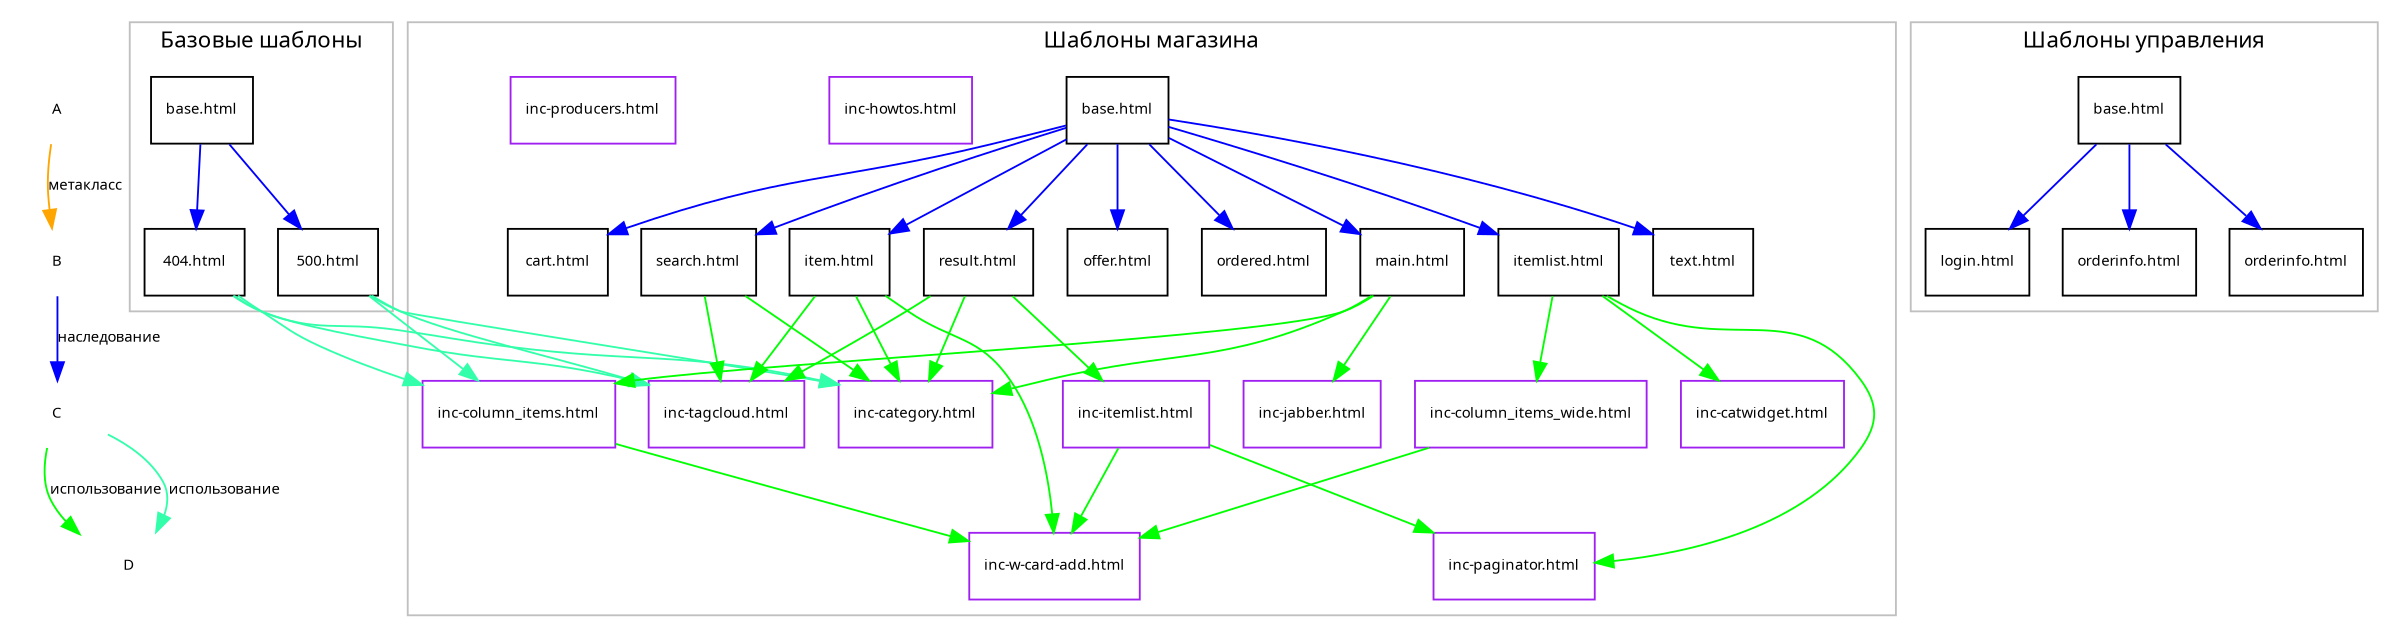 digraph G {
	graph [rankdir = "TB", compound=true, ratio=compress, size="16,10", 
		remincross=true, center=true];
	node [shape=plaintext, fontname="Verdana", fontsize=8];
	edge [arrowsize=1, color=blue, fontname="Verdana", fontsize=8];
	
A -> B [color="orange", label="метакласс"];
B -> C [color="blue", label="наследование"];
C -> D [color="green", label="использование"];
C -> D [color="#33FFAA", label="использование"];

subgraph cluster_main {label="Базовые шаблоны"; labelloc="t"; 
	 fontname="Verdana"; fontsize=12; color="gray"
	 main_base [label="base.html", shape="record"];
	 main_404 [label="404.html", shape="record"];
	 main_500 [label="500.html", shape="record"];

	 main_base -> main_404 [color="blue"];
	 main_base -> main_500 [color="blue"]
};

subgraph cluster_shop {label="Шаблоны магазина"; labelloc="t"; 
	 fontname="Verdana"; fontsize=12; color="gray"
	 shop_base [label="base.html", shape="record"];
	 shop_cart [label="cart.html", shape="record"];
	 shop_inc_category [label="inc-category.html", shape="record", color="purple"];
	 shop_inc_catwidget [label="inc-catwidget.html", shape="record", color="purple"];
	 shop_inc_column_items_wide [label="inc-column_items_wide.html", shape="record", color="purple"];
	 shop_inc_column_items [label="inc-column_items.html", shape="record", color="purple"];
	 shop_inc_howtos [label="inc-howtos.html", shape="record", color="purple"];
	 shop_inc_itemlist [label="inc-itemlist.html", shape="record", color="purple"];
	 shop_inc_jabber [label="inc-jabber.html", shape="record", color="purple"];
	 shop_inc_paginator [label="inc-paginator.html", shape="record", color="purple"];
	 shop_inc_producers [label="inc-producers.html", shape="record", color="purple"];
	 shop_inc_tagcloud [label="inc-tagcloud.html", shape="record", color="purple"];
	 shop_inc_w_cart_add [label="inc-w-card-add.html", shape="record", color="purple"];
	 shop_item [label="item.html", shape="record"];
	 shop_itemlist [label="itemlist.html", shape="record"];
	 shop_main [label="main.html", shape="record"];
	 shop_offer [label="offer.html", shape="record"];
	 shop_ordered [label="ordered.html", shape="record"];
	 shop_result [label="result.html", shape="record"];
	 shop_search [label="search.html", shape="record"];
	 shop_text [label="text.html", shape="record"];

	 shop_base -> shop_cart [color="blue"];
	 shop_base -> shop_item [color="blue"];
	 shop_base -> shop_itemlist [color="blue"];
	 shop_base -> shop_main [color="blue"];
	 shop_base -> shop_offer [color="blue"];
	 shop_base -> shop_ordered [color="blue"];
	 shop_base -> shop_result [color="blue"];
	 shop_base -> shop_search [color="blue"];
	 shop_base -> shop_text [color="blue"];

	 shop_inc_column_items_wide -> shop_inc_w_cart_add [color="#00FF00"];
	 shop_inc_column_items -> shop_inc_w_cart_add [color="#00FF00"];
	 shop_inc_itemlist -> shop_inc_paginator [color="#00FF00"];
	 shop_inc_itemlist -> shop_inc_w_cart_add [color="#00FF00"];
	 shop_item -> shop_inc_category [color="#00FF00"];
	 shop_item -> shop_inc_tagcloud [color="#00FF00"];
	 shop_item -> shop_inc_w_cart_add [color="#00FF00"];
	 shop_itemlist -> shop_inc_catwidget [color="#00FF00"];
	 shop_itemlist -> shop_inc_paginator [color="#00FF00"];
	 shop_itemlist -> shop_inc_column_items_wide [color="#00FF00"];
	 shop_main -> shop_inc_category [color="#00FF00"];
	 shop_main -> shop_inc_jabber [color="#00FF00"];
	 shop_main -> shop_inc_column_items [color="#00FF00"];
	 shop_result -> shop_inc_category [color="#00FF00"];
	 shop_result -> shop_inc_tagcloud [color="#00FF00"];
	 shop_result -> shop_inc_itemlist [color="#00FF00"];
	 shop_search -> shop_inc_category [color="#00FF00"];
	 shop_search -> shop_inc_tagcloud [color="#00FF00"];
};

subgraph cluster_manager {label="Шаблоны управления"; labelloc="t"; 
	 fontname="Verdana"; fontsize=12; color="gray"
	 manager_base [label="base.html", shape="record"];
	 manager_login [label="login.html", shape="record"];
	 manager_orderinfo [label="orderinfo.html", shape="record"];
	 manager_orders [label="orderinfo.html", shape="record"];

	 manager_base -> manager_login [color="blue"];
	 manager_base -> manager_orderinfo [color="blue"];
	 manager_base -> manager_orders [color="blue"];
};

main_404 -> shop_inc_category [color="#33FFAA"];
main_404 -> shop_inc_tagcloud [color="#33FFAA"];
main_404 -> shop_inc_column_items [color="#33FFAA"];
main_500 -> shop_inc_category [color="#33FFAA"];
main_500 -> shop_inc_tagcloud [color="#33FFAA"];
main_500 -> shop_inc_column_items [color="#33FFAA"];

}
